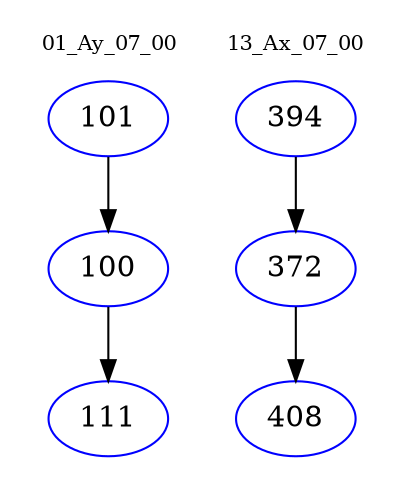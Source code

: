 digraph{
subgraph cluster_0 {
color = white
label = "01_Ay_07_00";
fontsize=10;
T0_101 [label="101", color="blue"]
T0_101 -> T0_100 [color="black"]
T0_100 [label="100", color="blue"]
T0_100 -> T0_111 [color="black"]
T0_111 [label="111", color="blue"]
}
subgraph cluster_1 {
color = white
label = "13_Ax_07_00";
fontsize=10;
T1_394 [label="394", color="blue"]
T1_394 -> T1_372 [color="black"]
T1_372 [label="372", color="blue"]
T1_372 -> T1_408 [color="black"]
T1_408 [label="408", color="blue"]
}
}
